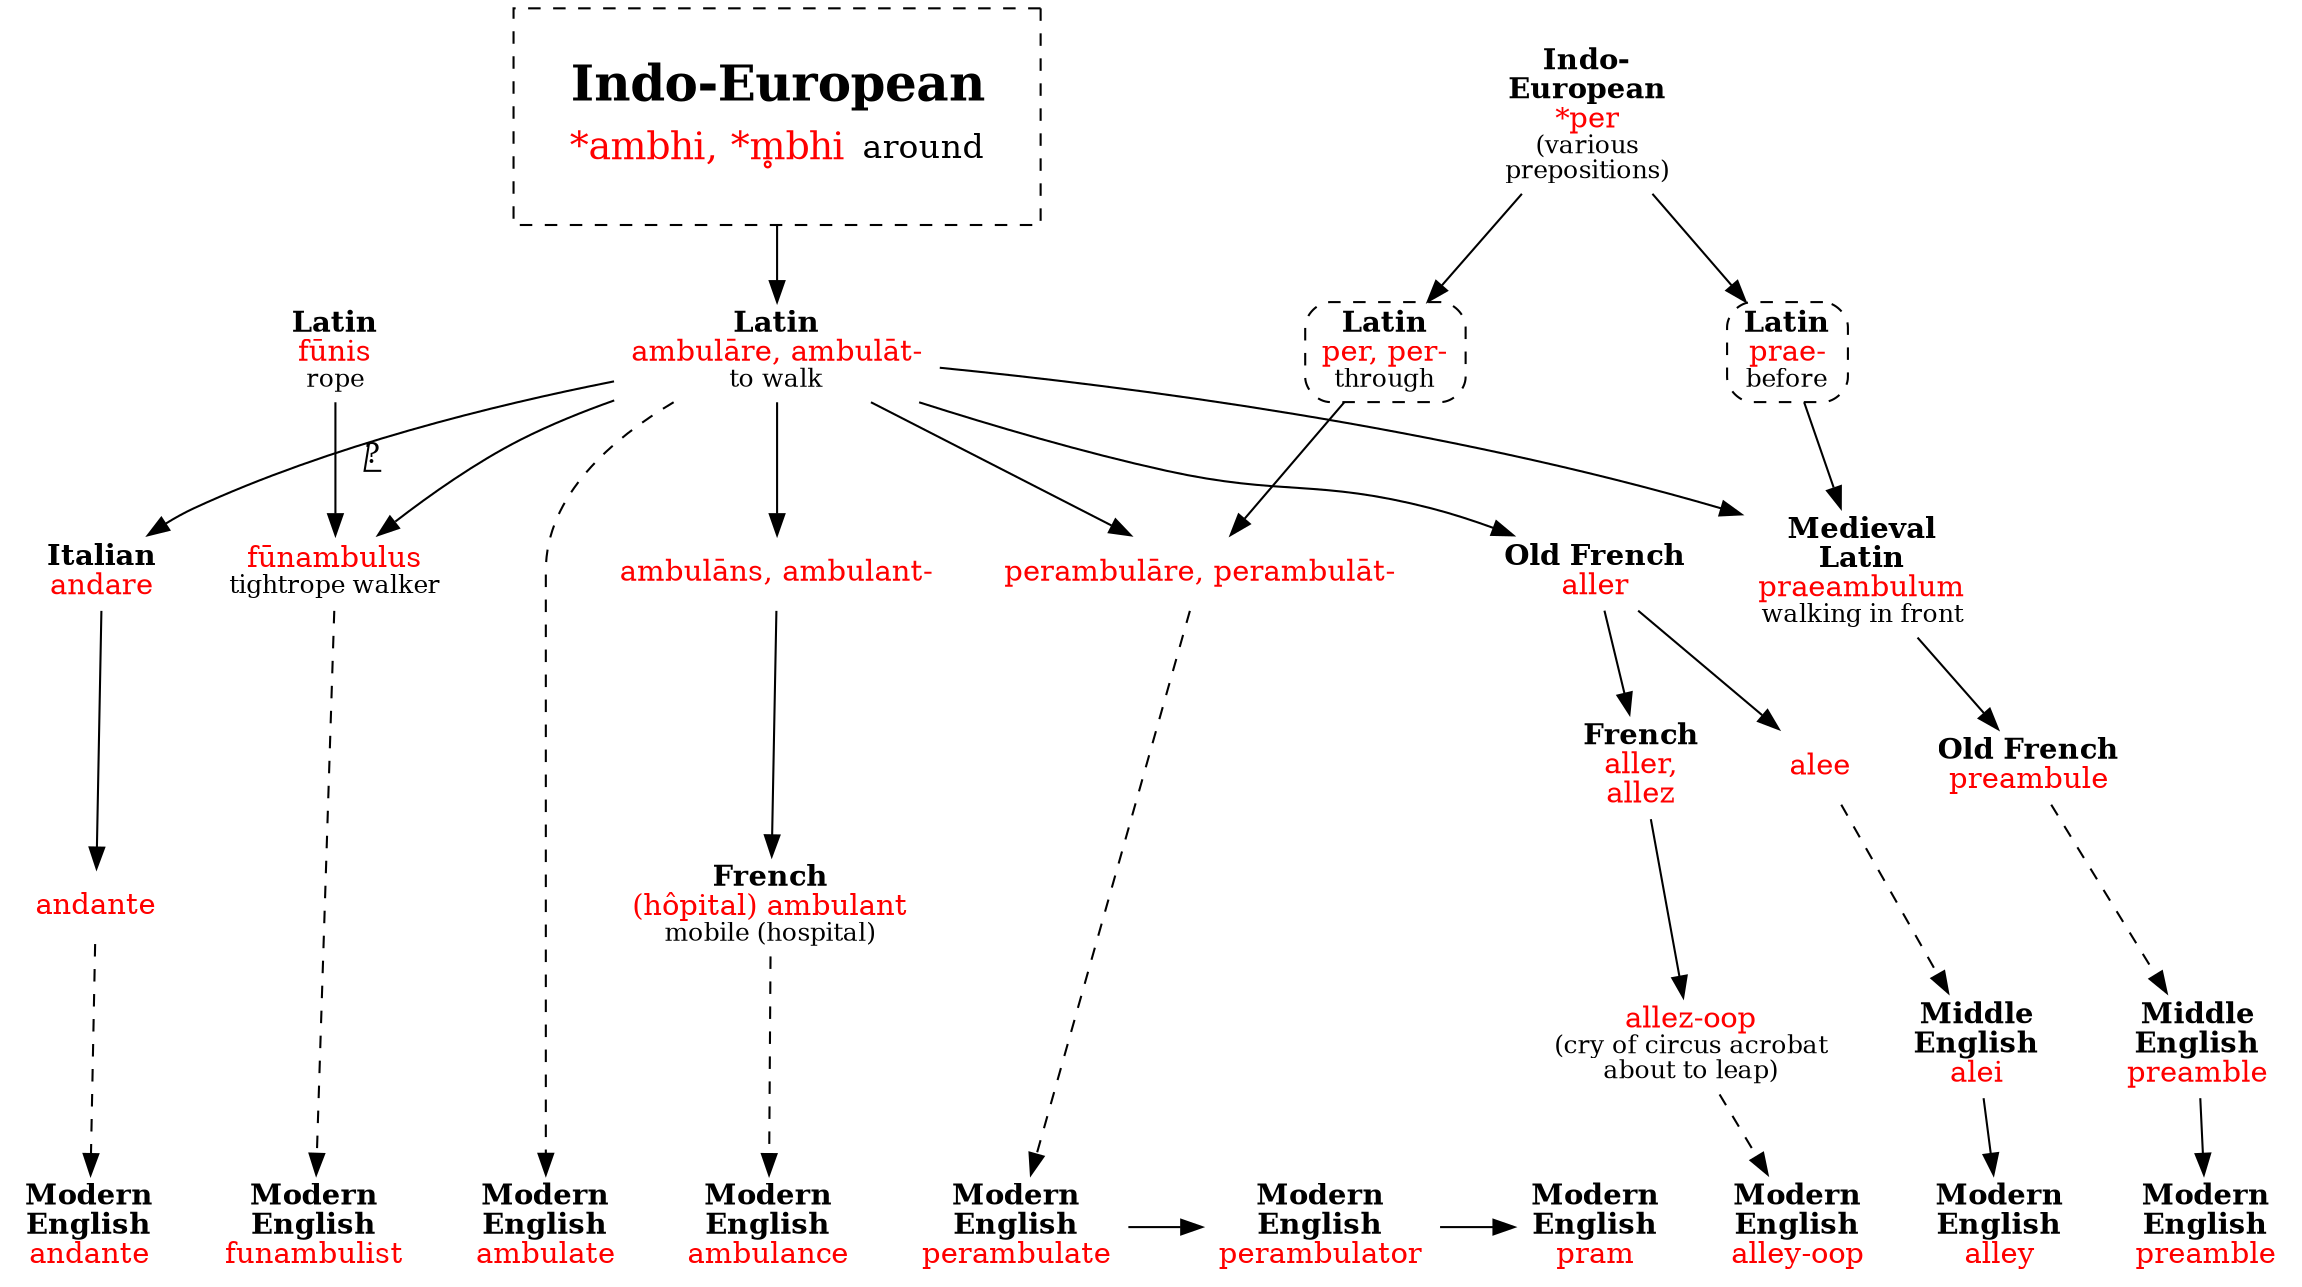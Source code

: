 strict digraph {
/* sources: AHD */
node [shape=none]
ambhiIE [label=<<table border="0"><tr><td colspan="2"><font point-size="24"><b>Indo-European</b></font></td></tr><tr><td><font point-size="18" color="red">*ambhi, *m̥bhi</font></td><td><font point-size="16">around</font></td></tr></table>> tooltip="Indo-European \"*ambhi, *m̥bhi\" around" shape=rect style=dashed peripheries=1 margin=.3 URL="ambhi-around.svg"]


// ambulate
ambulareL [label=<<b>Latin</b><br/><font color="red">ambulāre, ambulāt-</font><br/><font point-size="12">to walk</font>>]
ambulate [label=<<b>Modern<br/>English</b><br/><font color="red">ambulate</font>>]
ambhiIE -> ambulareL
ambulareL -> ambulate [style=dashed]

// ambulance
ambulansL [label=<<font color="red">ambulāns, ambulant-</font>>]
ambulantF [label=<<b>French</b><br/><font color="red">(hôpital) ambulant</font><br/><font point-size="12">mobile (hospital)</font>>]
ambulance [label=<<b>Modern<br/>English</b><br/><font color="red">ambulance</font>>]
ambulareL -> ambulansL -> ambulantF
ambulantF -> ambulance [style=dashed]

// alley
allerOF [label=<<b>Old French</b><br/><font color="red">aller</font>>]
aleeOF [label=<<font color="red">alee</font>>]
aleiME [label=<<b>Middle<br/>English</b><br/><font color="red">alei</font>>]
alley [label=<<b>Modern<br/>English</b><br/><font color="red">alley</font>>]
ambulareL -> allerOF -> aleeOF
aleeOF -> aleiME [style=dashed]
aleiME -> alley

// alley-oop
allezF [label=<<b>French</b><br/><font color="red">aller,<br/>allez</font>>]
allezoopF [label=<<font color="red">allez-oop</font><br/><font point-size="12">(cry of circus acrobat<br/>about to leap)</font>>]
alleyoop [label=<<b>Modern<br/>English</b><br/><font color="red">alley-oop</font>>]
allerOF -> allezF -> allezoopF
allezoopF -> alleyoop [style=dashed]

// andante
andareI [label=<<b>Italian</b><br/><font color="red">andare</font>>]
andanteI [label=<<font color="red">andante</font>>]
andante [label=<<b>Modern<br/>English</b><br/><font color="red">andante</font>>]
ambulareL -> andareI [label="?" decorate=true]
andareI -> andanteI
andanteI -> andante [style=dashed]

// funambulist
funisL [label=<<b>Latin</b><br/><font color="red">fūnis</font><br/><font point-size="12">rope</font>>]
funambulusL [label=<<font color="red">fūnambulus</font><br/><font point-size="12">tightrope walker</font>>]
funambulist [label=<<b>Modern<br/>English</b><br/><font color="red">funambulist</font>>]
{ funisL ambulareL } -> funambulusL
funambulusL -> funambulist [style=dashed]

// perambulate
perIE [label=<<b>Indo-<br/>European</b><br/><font color="red">*per</font><br/><font point-size="12">(various<br/>prepositions)</font>>]
perL [label=<<b>Latin</b><br/><font color="red">per, per-</font><br/><font point-size="12">through</font>> shape=box style="dashed,rounded" URL="per-peri.svg"]
perambulareL [label=<<font color="red">perambulāre, perambulāt-</font>>]
perambulate [label=<<b>Modern<br/>English</b><br/><font color="red">perambulate</font>>]
perIE -> perL
{ perL ambulareL } -> perambulareL
perambulareL -> perambulate [style=dashed]

// preamble
praeL [label=<<b>Latin</b><br/><font color="red">prae-</font><br/><font point-size="12">before</font>> shape=box style="dashed,rounded" URL="per-prai1.svg"]
praeambulumL [label=<<b>Medieval<br/>Latin</b><br/><font color="red">praeambulum</font><br/><font point-size="12">walking in front</font>>]
preambuleOF [label=<<b>Old French</b><br/><font color="red">preambule</font>>]
preambleME [label=<<b>Middle<br/>English</b><br/><font color="red">preamble</font>>]
preamble [label=<<b>Modern<br/>English</b><br/><font color="red">preamble</font>>]
perIE -> praeL
{ praeL ambulareL } -> praeambulumL -> preambuleOF
preambuleOF -> preambleME [style=dashed]
preambleME -> preamble

// perambulator, pram
perambulator [label=<<b>Modern<br/>English</b><br/><font color="red">perambulator</font>>]
pram [label=<<b>Modern<br/>English</b><br/><font color="red">pram</font>>]
perambulate -> perambulator -> pram

{ rank=sink ambulate ambulance alley alleyoop andante funambulist perambulate preamble perambulator pram}

}